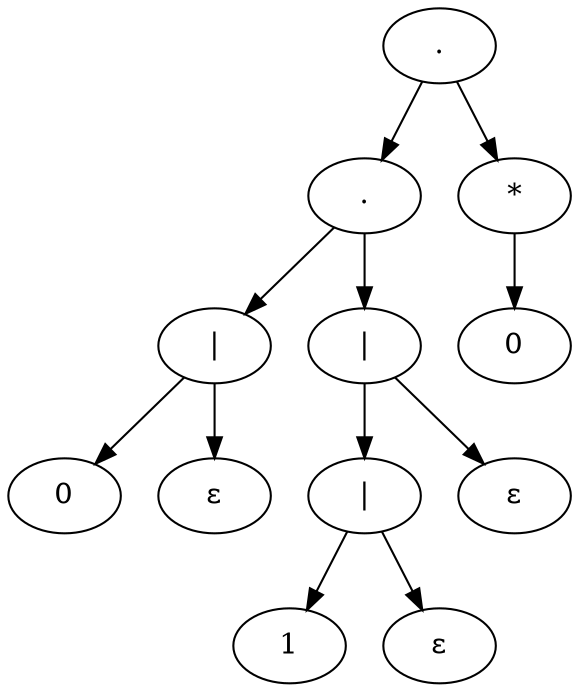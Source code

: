 digraph "TreeImage/Tree0" {
	A0 [label="."]
	A1 [label="."]
	A2 [label="|"]
	A3 [label=0]
	A4 [label="ε"]
	A5 [label="|"]
	A6 [label="|"]
	A7 [label=1]
	A8 [label="ε"]
	A9 [label="ε"]
	A10 [label="*"]
	A11 [label=0]
	A2 -> A3
	A2 -> A4
	A1 -> A2
	A6 -> A7
	A6 -> A8
	A5 -> A6
	A5 -> A9
	A1 -> A5
	A0 -> A1
	A10 -> A11
	A0 -> A10
}
